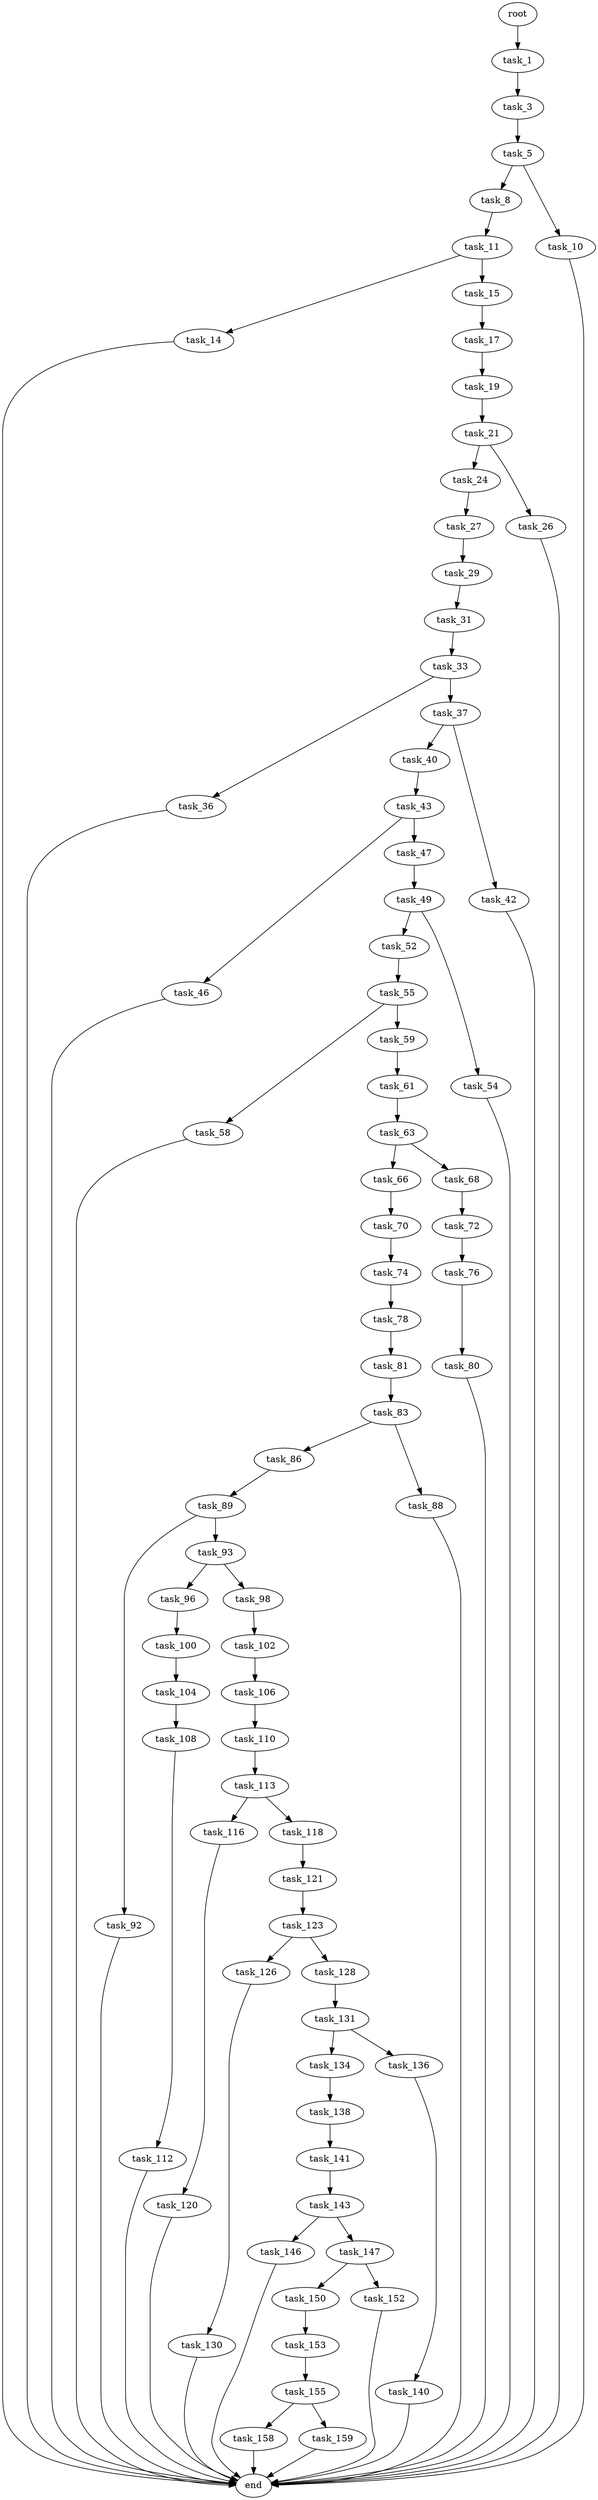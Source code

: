 digraph G {
  root [size="0.000000"];
  task_1 [size="3056042153.000000"];
  task_3 [size="287310386491.000000"];
  task_5 [size="31599909942.000000"];
  task_8 [size="358746382115.000000"];
  task_10 [size="549755813888.000000"];
  task_11 [size="8589934592.000000"];
  task_14 [size="549755813888.000000"];
  task_15 [size="1073741824000.000000"];
  task_17 [size="68719476736.000000"];
  task_19 [size="1073741824000.000000"];
  task_21 [size="53188517476.000000"];
  task_24 [size="4005451219.000000"];
  task_26 [size="231928233984.000000"];
  task_27 [size="29253289875.000000"];
  task_29 [size="17108801090.000000"];
  task_31 [size="206038398880.000000"];
  task_33 [size="123132083565.000000"];
  task_36 [size="702173169674.000000"];
  task_37 [size="4181331093.000000"];
  task_40 [size="12502692075.000000"];
  task_42 [size="4955078133.000000"];
  task_43 [size="549755813888.000000"];
  task_46 [size="8589934592.000000"];
  task_47 [size="782757789696.000000"];
  task_49 [size="8589934592.000000"];
  task_52 [size="1066428832.000000"];
  task_54 [size="134217728000.000000"];
  task_55 [size="8589934592.000000"];
  task_58 [size="231928233984.000000"];
  task_59 [size="35271326562.000000"];
  task_61 [size="30490885934.000000"];
  task_63 [size="454207369943.000000"];
  task_66 [size="368293445632.000000"];
  task_68 [size="3652198534.000000"];
  task_70 [size="823868911829.000000"];
  task_72 [size="828950181501.000000"];
  task_74 [size="777669123041.000000"];
  task_76 [size="231928233984.000000"];
  task_78 [size="1081733483647.000000"];
  task_80 [size="4604306823.000000"];
  task_81 [size="1156113880.000000"];
  task_83 [size="8209605708.000000"];
  task_86 [size="28991029248.000000"];
  task_88 [size="1073741824000.000000"];
  task_89 [size="20799801749.000000"];
  task_92 [size="52594185047.000000"];
  task_93 [size="215537704144.000000"];
  task_96 [size="1428271544754.000000"];
  task_98 [size="34594574931.000000"];
  task_100 [size="68719476736.000000"];
  task_102 [size="323907421.000000"];
  task_104 [size="231928233984.000000"];
  task_106 [size="782757789696.000000"];
  task_108 [size="777502721463.000000"];
  task_110 [size="535606857479.000000"];
  task_112 [size="171763275537.000000"];
  task_113 [size="308928903710.000000"];
  task_116 [size="2307421391.000000"];
  task_118 [size="1771058687.000000"];
  task_120 [size="3302635399.000000"];
  task_121 [size="549755813888.000000"];
  task_123 [size="68719476736.000000"];
  task_126 [size="8589934592.000000"];
  task_128 [size="368293445632.000000"];
  task_130 [size="670432314936.000000"];
  task_131 [size="32627419517.000000"];
  task_134 [size="174893487976.000000"];
  task_136 [size="549755813888.000000"];
  task_138 [size="1162188445.000000"];
  task_140 [size="39583602367.000000"];
  task_141 [size="585831548664.000000"];
  task_143 [size="3137351350.000000"];
  task_146 [size="1377488637.000000"];
  task_147 [size="308529322747.000000"];
  task_150 [size="32084157779.000000"];
  task_152 [size="782757789696.000000"];
  task_153 [size="19497060755.000000"];
  task_155 [size="18009349980.000000"];
  task_158 [size="1073741824000.000000"];
  task_159 [size="13999049717.000000"];
  end [size="0.000000"];

  root -> task_1 [size="1.000000"];
  task_1 -> task_3 [size="209715200.000000"];
  task_3 -> task_5 [size="411041792.000000"];
  task_5 -> task_8 [size="679477248.000000"];
  task_5 -> task_10 [size="679477248.000000"];
  task_8 -> task_11 [size="301989888.000000"];
  task_10 -> end [size="1.000000"];
  task_11 -> task_14 [size="33554432.000000"];
  task_11 -> task_15 [size="33554432.000000"];
  task_14 -> end [size="1.000000"];
  task_15 -> task_17 [size="838860800.000000"];
  task_17 -> task_19 [size="134217728.000000"];
  task_19 -> task_21 [size="838860800.000000"];
  task_21 -> task_24 [size="75497472.000000"];
  task_21 -> task_26 [size="75497472.000000"];
  task_24 -> task_27 [size="134217728.000000"];
  task_26 -> end [size="1.000000"];
  task_27 -> task_29 [size="838860800.000000"];
  task_29 -> task_31 [size="838860800.000000"];
  task_31 -> task_33 [size="838860800.000000"];
  task_33 -> task_36 [size="411041792.000000"];
  task_33 -> task_37 [size="411041792.000000"];
  task_36 -> end [size="1.000000"];
  task_37 -> task_40 [size="75497472.000000"];
  task_37 -> task_42 [size="75497472.000000"];
  task_40 -> task_43 [size="301989888.000000"];
  task_42 -> end [size="1.000000"];
  task_43 -> task_46 [size="536870912.000000"];
  task_43 -> task_47 [size="536870912.000000"];
  task_46 -> end [size="1.000000"];
  task_47 -> task_49 [size="679477248.000000"];
  task_49 -> task_52 [size="33554432.000000"];
  task_49 -> task_54 [size="33554432.000000"];
  task_52 -> task_55 [size="33554432.000000"];
  task_54 -> end [size="1.000000"];
  task_55 -> task_58 [size="33554432.000000"];
  task_55 -> task_59 [size="33554432.000000"];
  task_58 -> end [size="1.000000"];
  task_59 -> task_61 [size="838860800.000000"];
  task_61 -> task_63 [size="75497472.000000"];
  task_63 -> task_66 [size="301989888.000000"];
  task_63 -> task_68 [size="301989888.000000"];
  task_66 -> task_70 [size="411041792.000000"];
  task_68 -> task_72 [size="134217728.000000"];
  task_70 -> task_74 [size="838860800.000000"];
  task_72 -> task_76 [size="536870912.000000"];
  task_74 -> task_78 [size="536870912.000000"];
  task_76 -> task_80 [size="301989888.000000"];
  task_78 -> task_81 [size="838860800.000000"];
  task_80 -> end [size="1.000000"];
  task_81 -> task_83 [size="33554432.000000"];
  task_83 -> task_86 [size="134217728.000000"];
  task_83 -> task_88 [size="134217728.000000"];
  task_86 -> task_89 [size="75497472.000000"];
  task_88 -> end [size="1.000000"];
  task_89 -> task_92 [size="411041792.000000"];
  task_89 -> task_93 [size="411041792.000000"];
  task_92 -> end [size="1.000000"];
  task_93 -> task_96 [size="301989888.000000"];
  task_93 -> task_98 [size="301989888.000000"];
  task_96 -> task_100 [size="838860800.000000"];
  task_98 -> task_102 [size="33554432.000000"];
  task_100 -> task_104 [size="134217728.000000"];
  task_102 -> task_106 [size="33554432.000000"];
  task_104 -> task_108 [size="301989888.000000"];
  task_106 -> task_110 [size="679477248.000000"];
  task_108 -> task_112 [size="838860800.000000"];
  task_110 -> task_113 [size="411041792.000000"];
  task_112 -> end [size="1.000000"];
  task_113 -> task_116 [size="536870912.000000"];
  task_113 -> task_118 [size="536870912.000000"];
  task_116 -> task_120 [size="75497472.000000"];
  task_118 -> task_121 [size="33554432.000000"];
  task_120 -> end [size="1.000000"];
  task_121 -> task_123 [size="536870912.000000"];
  task_123 -> task_126 [size="134217728.000000"];
  task_123 -> task_128 [size="134217728.000000"];
  task_126 -> task_130 [size="33554432.000000"];
  task_128 -> task_131 [size="411041792.000000"];
  task_130 -> end [size="1.000000"];
  task_131 -> task_134 [size="838860800.000000"];
  task_131 -> task_136 [size="838860800.000000"];
  task_134 -> task_138 [size="536870912.000000"];
  task_136 -> task_140 [size="536870912.000000"];
  task_138 -> task_141 [size="33554432.000000"];
  task_140 -> end [size="1.000000"];
  task_141 -> task_143 [size="411041792.000000"];
  task_143 -> task_146 [size="75497472.000000"];
  task_143 -> task_147 [size="75497472.000000"];
  task_146 -> end [size="1.000000"];
  task_147 -> task_150 [size="301989888.000000"];
  task_147 -> task_152 [size="301989888.000000"];
  task_150 -> task_153 [size="679477248.000000"];
  task_152 -> end [size="1.000000"];
  task_153 -> task_155 [size="411041792.000000"];
  task_155 -> task_158 [size="838860800.000000"];
  task_155 -> task_159 [size="838860800.000000"];
  task_158 -> end [size="1.000000"];
  task_159 -> end [size="1.000000"];
}
